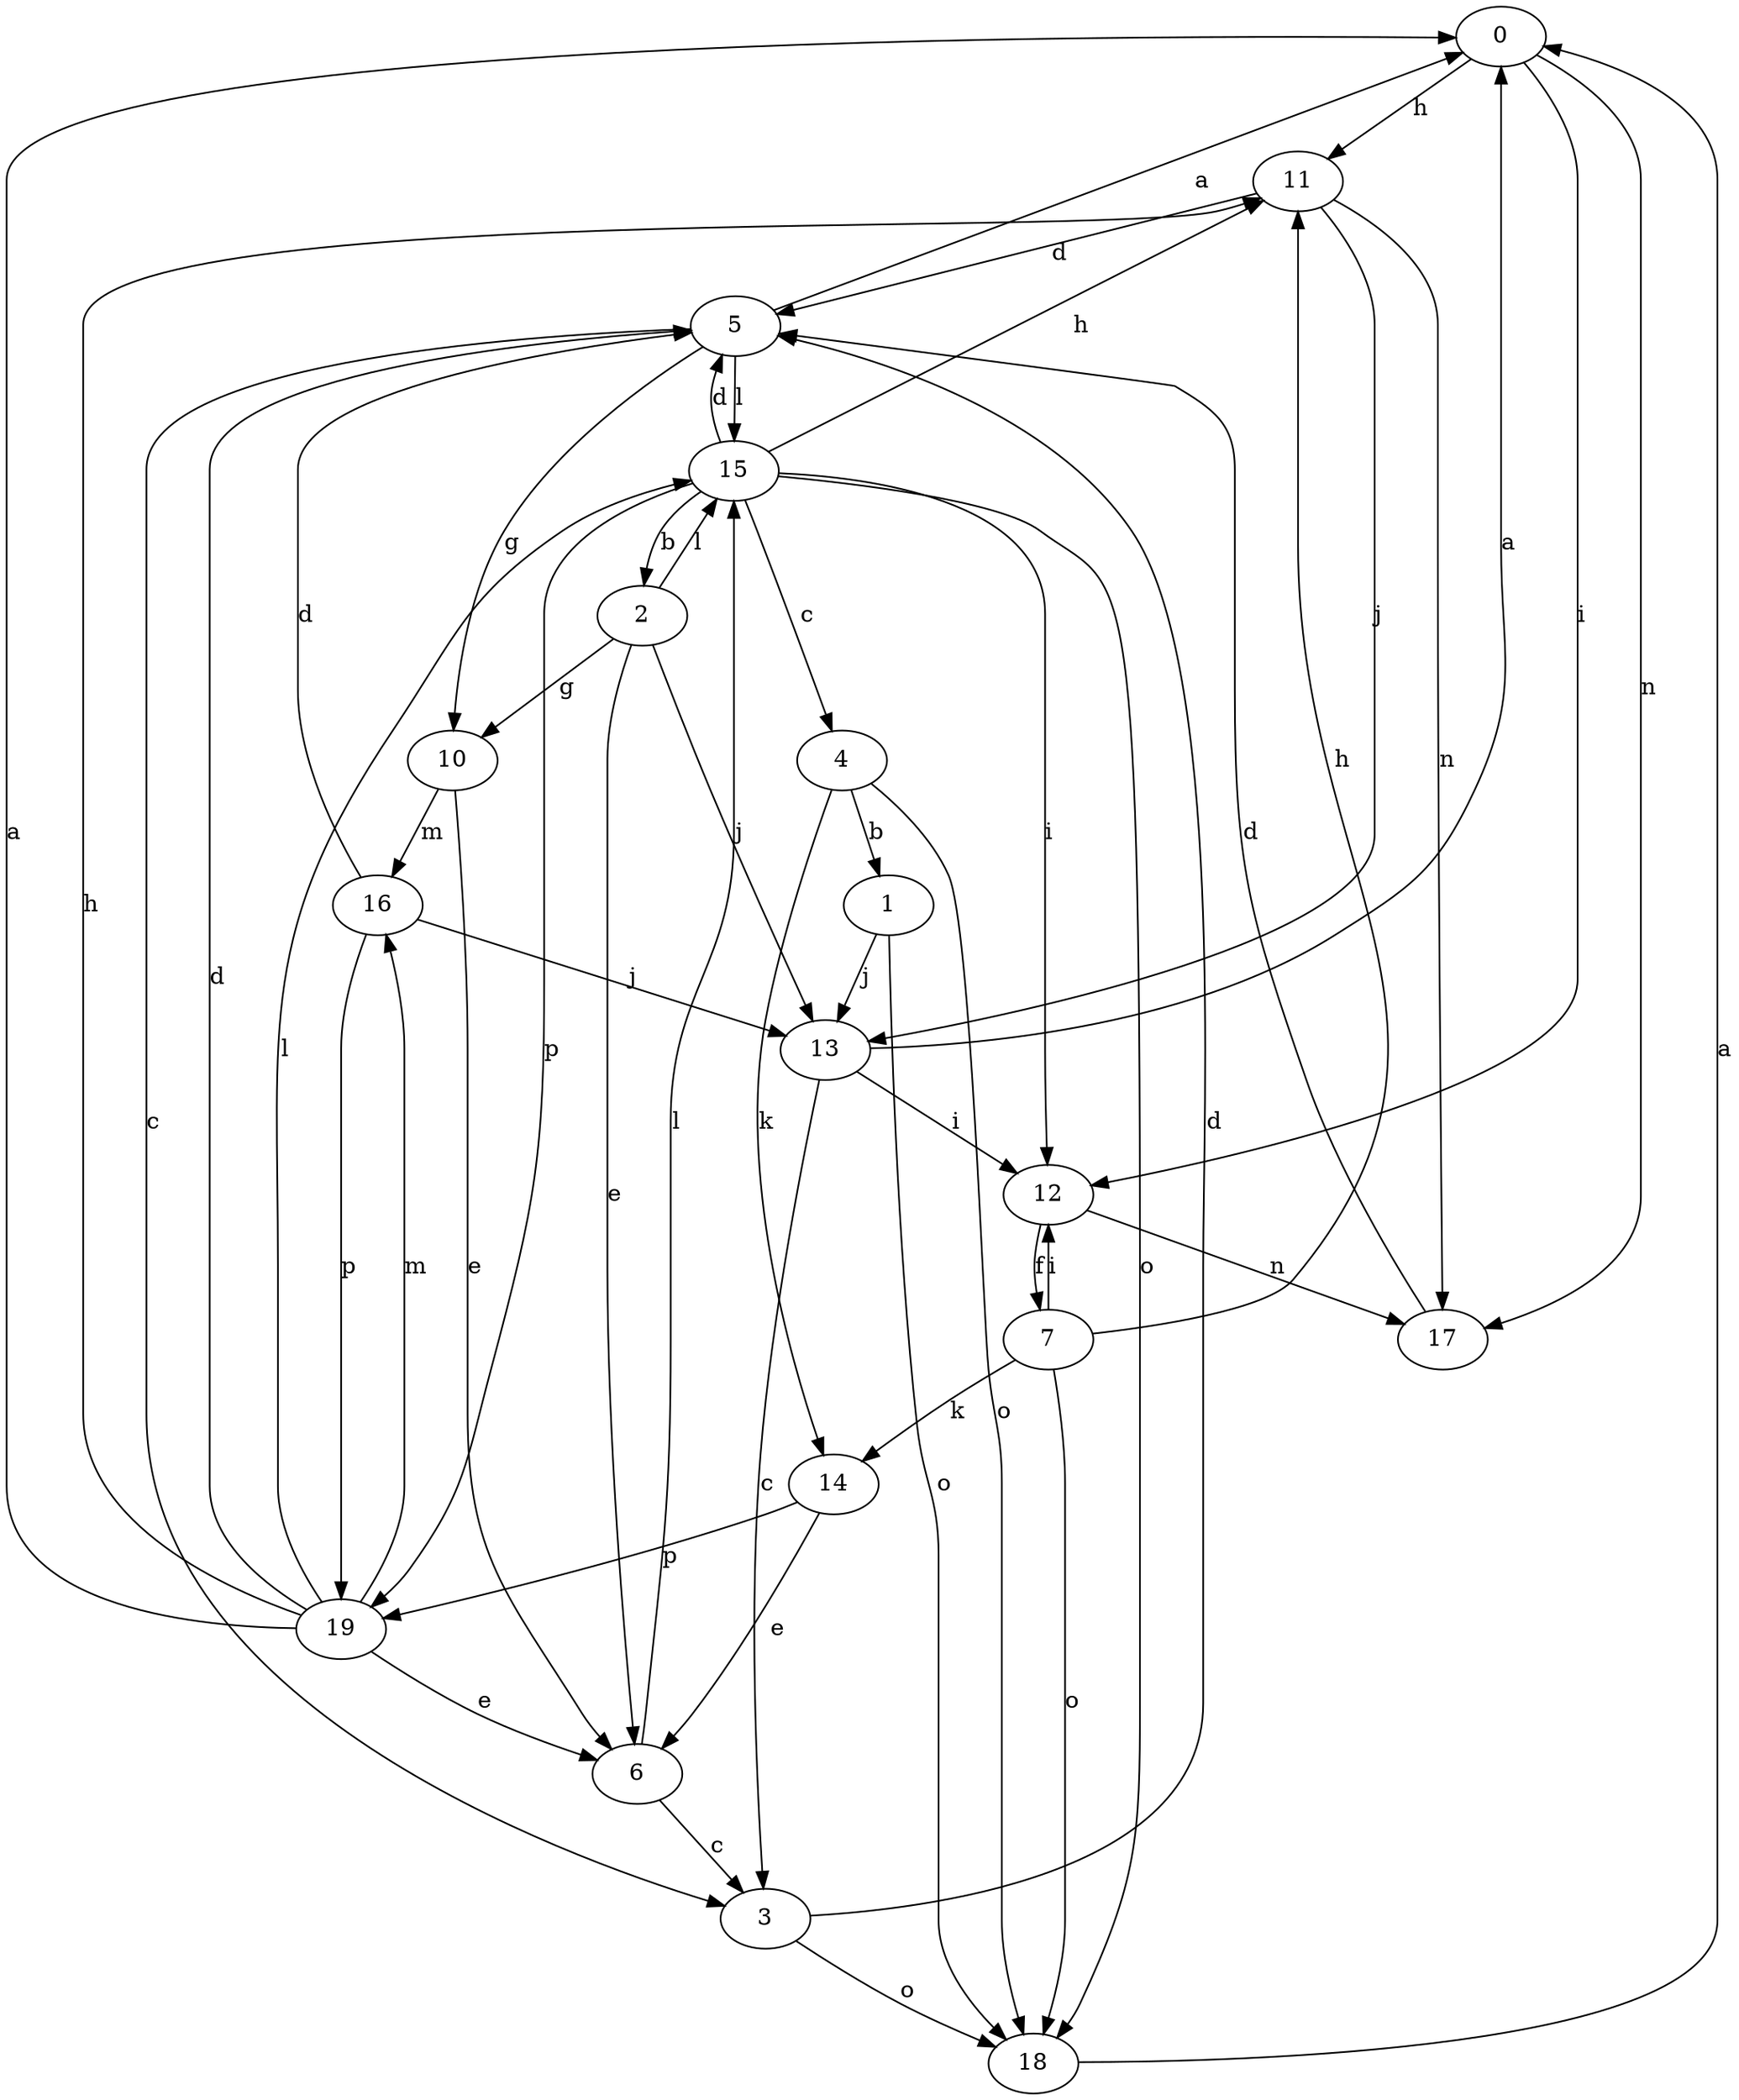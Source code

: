 strict digraph  {
0;
1;
2;
3;
4;
5;
6;
7;
10;
11;
12;
13;
14;
15;
16;
17;
18;
19;
0 -> 11  [label=h];
0 -> 12  [label=i];
0 -> 17  [label=n];
1 -> 13  [label=j];
1 -> 18  [label=o];
2 -> 6  [label=e];
2 -> 10  [label=g];
2 -> 13  [label=j];
2 -> 15  [label=l];
3 -> 5  [label=d];
3 -> 18  [label=o];
4 -> 1  [label=b];
4 -> 14  [label=k];
4 -> 18  [label=o];
5 -> 0  [label=a];
5 -> 3  [label=c];
5 -> 10  [label=g];
5 -> 15  [label=l];
6 -> 3  [label=c];
6 -> 15  [label=l];
7 -> 11  [label=h];
7 -> 12  [label=i];
7 -> 14  [label=k];
7 -> 18  [label=o];
10 -> 6  [label=e];
10 -> 16  [label=m];
11 -> 5  [label=d];
11 -> 13  [label=j];
11 -> 17  [label=n];
12 -> 7  [label=f];
12 -> 17  [label=n];
13 -> 0  [label=a];
13 -> 3  [label=c];
13 -> 12  [label=i];
14 -> 6  [label=e];
14 -> 19  [label=p];
15 -> 2  [label=b];
15 -> 4  [label=c];
15 -> 5  [label=d];
15 -> 11  [label=h];
15 -> 12  [label=i];
15 -> 18  [label=o];
15 -> 19  [label=p];
16 -> 5  [label=d];
16 -> 13  [label=j];
16 -> 19  [label=p];
17 -> 5  [label=d];
18 -> 0  [label=a];
19 -> 0  [label=a];
19 -> 5  [label=d];
19 -> 6  [label=e];
19 -> 11  [label=h];
19 -> 15  [label=l];
19 -> 16  [label=m];
}
